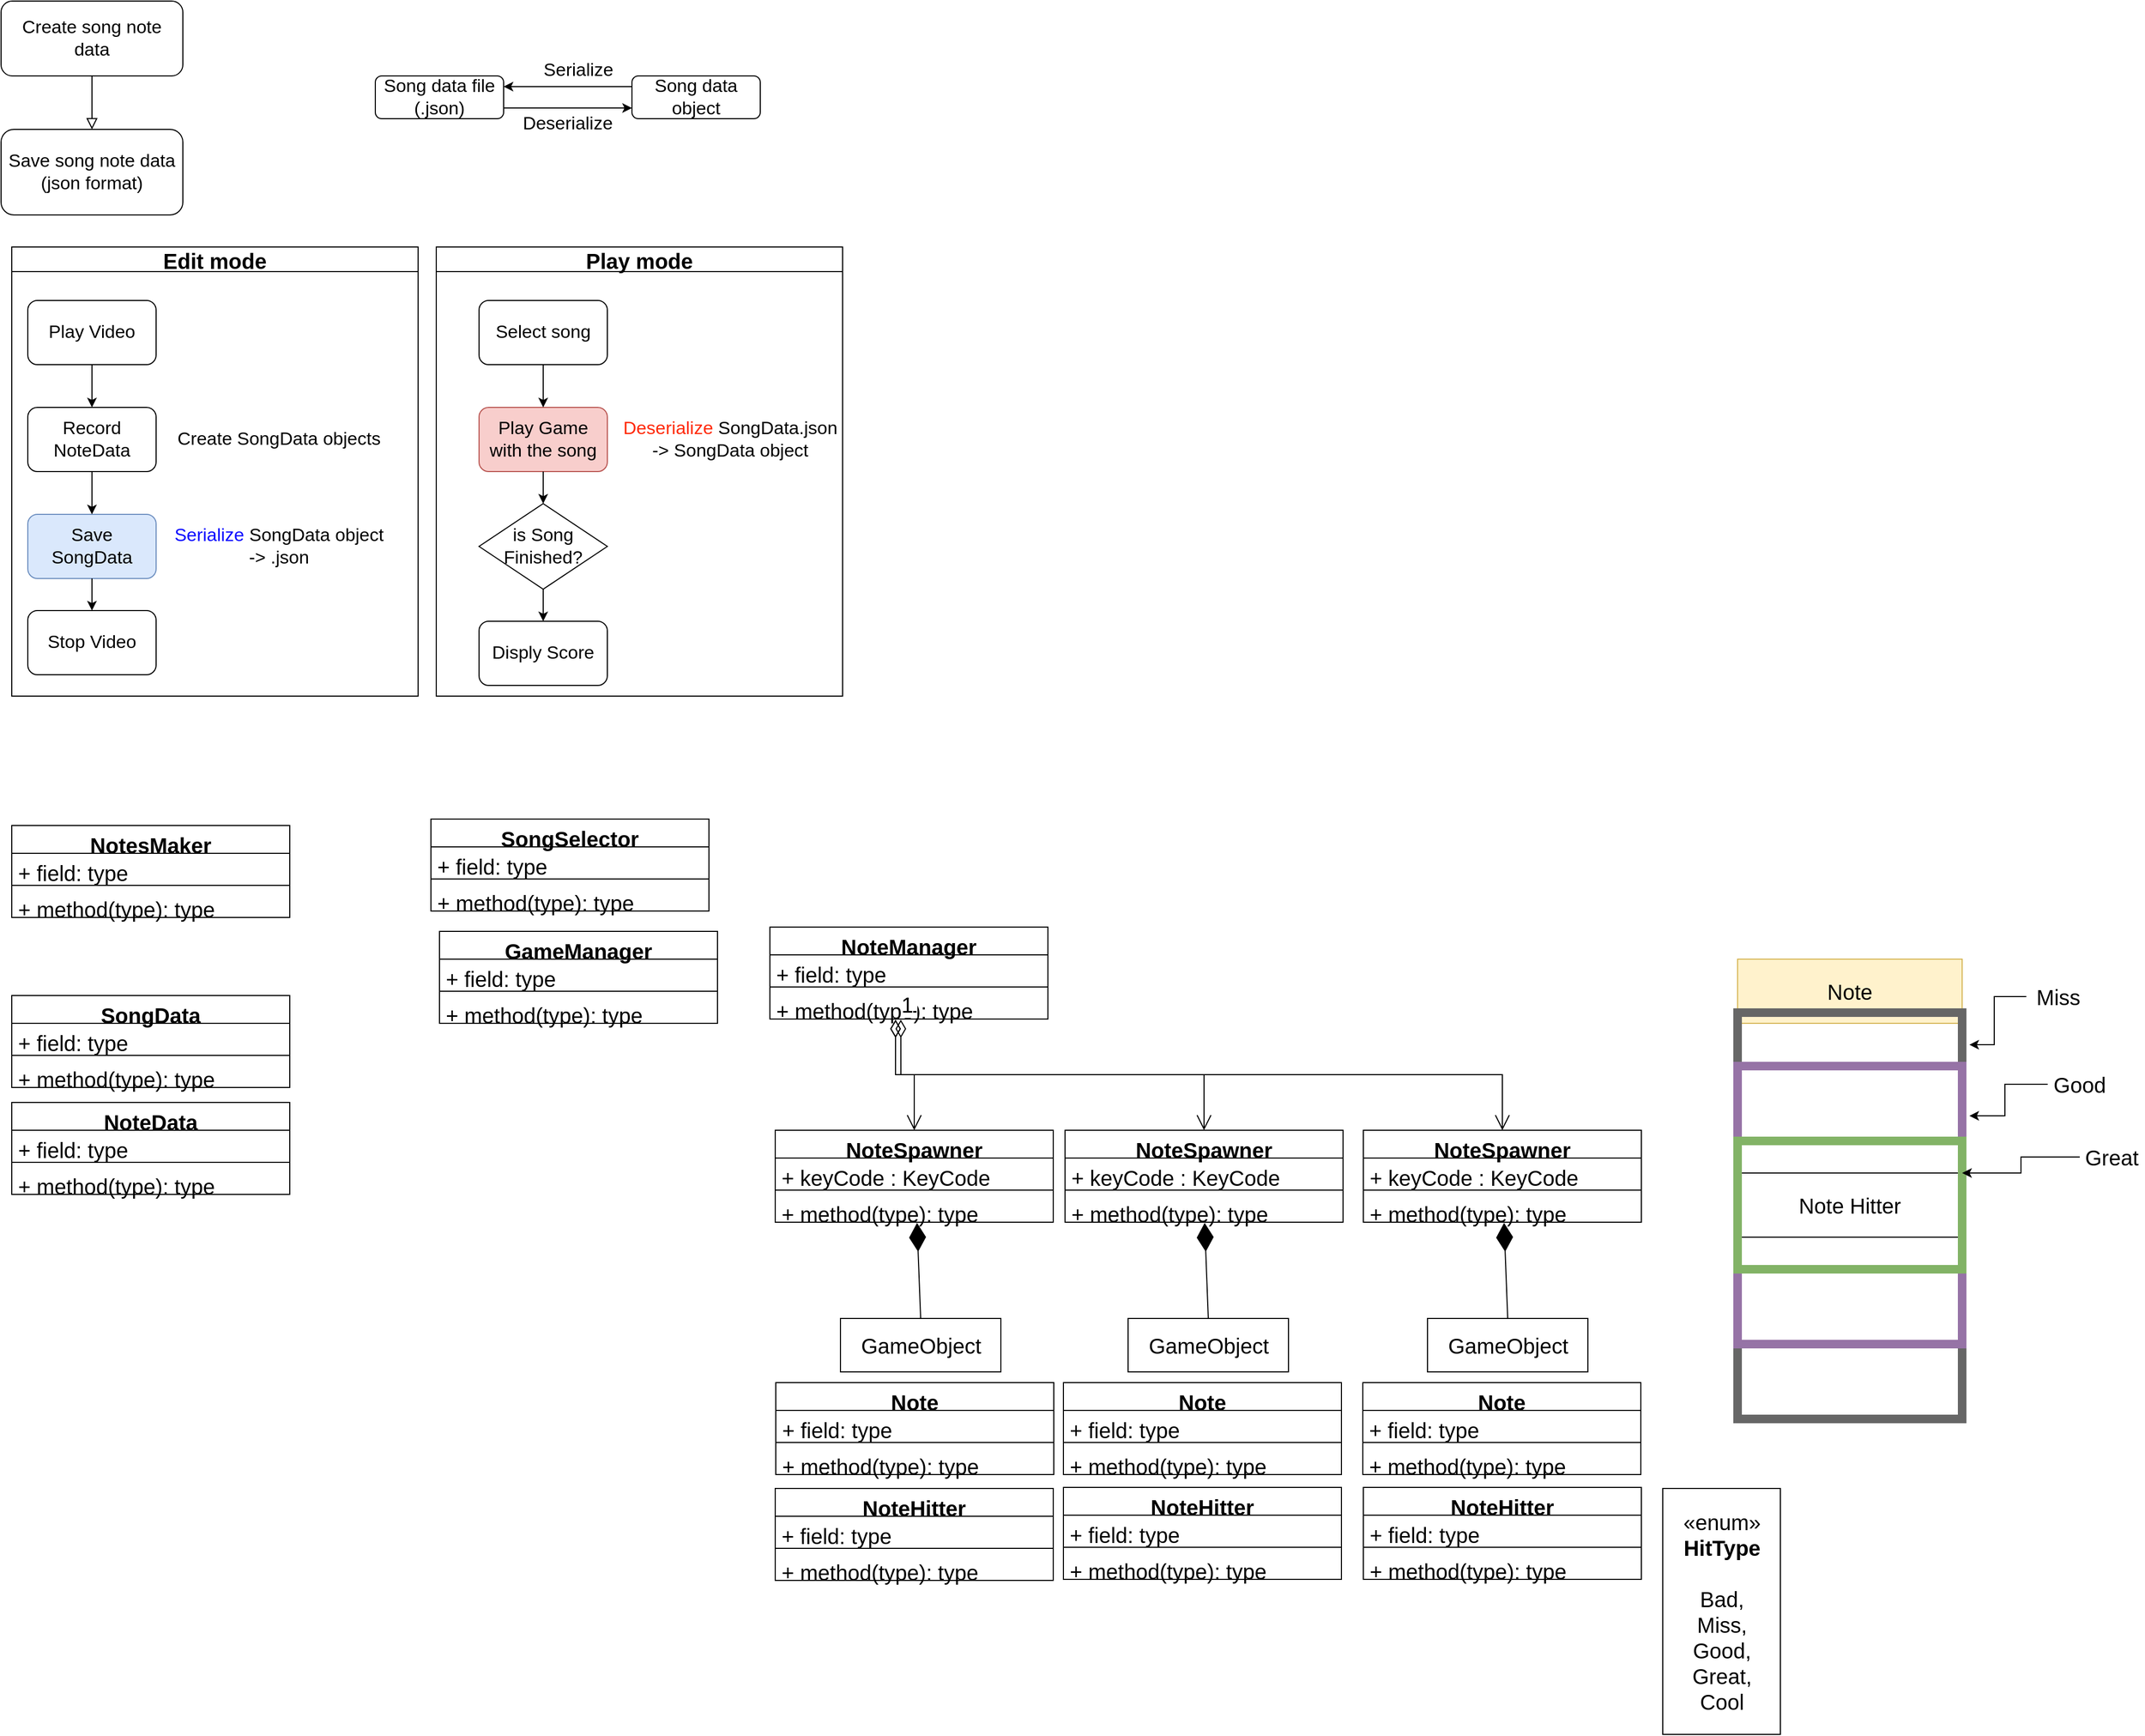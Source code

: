 <mxfile version="16.6.6" type="device"><diagram id="C5RBs43oDa-KdzZeNtuy" name="Page-1"><mxGraphModel dx="2468" dy="936" grid="0" gridSize="10" guides="1" tooltips="1" connect="1" arrows="1" fold="1" page="1" pageScale="1" pageWidth="827" pageHeight="1169" math="0" shadow="0"><root><mxCell id="WIyWlLk6GJQsqaUBKTNV-0"/><mxCell id="WIyWlLk6GJQsqaUBKTNV-1" parent="WIyWlLk6GJQsqaUBKTNV-0"/><mxCell id="WIyWlLk6GJQsqaUBKTNV-2" value="" style="rounded=0;html=1;jettySize=auto;orthogonalLoop=1;fontSize=17;endArrow=block;endFill=0;endSize=8;strokeWidth=1;shadow=0;labelBackgroundColor=none;edgeStyle=orthogonalEdgeStyle;" parent="WIyWlLk6GJQsqaUBKTNV-1" source="WIyWlLk6GJQsqaUBKTNV-3" target="XK4XOwMkCkmsvFbInAtw-0" edge="1"><mxGeometry relative="1" as="geometry"><mxPoint x="220" y="170" as="targetPoint"/></mxGeometry></mxCell><mxCell id="WIyWlLk6GJQsqaUBKTNV-3" value="Create song note data" style="rounded=1;whiteSpace=wrap;html=1;fontSize=17;glass=0;strokeWidth=1;shadow=0;" parent="WIyWlLk6GJQsqaUBKTNV-1" vertex="1"><mxGeometry x="30" y="10" width="170" height="70" as="geometry"/></mxCell><mxCell id="XK4XOwMkCkmsvFbInAtw-0" value="Save song note data&lt;br style=&quot;font-size: 17px;&quot;&gt;(json format)" style="rounded=1;whiteSpace=wrap;html=1;fontSize=17;glass=0;strokeWidth=1;shadow=0;" vertex="1" parent="WIyWlLk6GJQsqaUBKTNV-1"><mxGeometry x="30" y="130" width="170" height="80" as="geometry"/></mxCell><mxCell id="XK4XOwMkCkmsvFbInAtw-3" value="Song data file (.json)" style="rounded=1;whiteSpace=wrap;html=1;fontSize=17;glass=0;strokeWidth=1;shadow=0;" vertex="1" parent="WIyWlLk6GJQsqaUBKTNV-1"><mxGeometry x="380" y="80" width="120" height="40" as="geometry"/></mxCell><mxCell id="XK4XOwMkCkmsvFbInAtw-4" value="Song data object" style="rounded=1;whiteSpace=wrap;html=1;fontSize=17;glass=0;strokeWidth=1;shadow=0;" vertex="1" parent="WIyWlLk6GJQsqaUBKTNV-1"><mxGeometry x="620" y="80" width="120" height="40" as="geometry"/></mxCell><mxCell id="XK4XOwMkCkmsvFbInAtw-6" value="" style="endArrow=classic;html=1;rounded=0;entryX=1;entryY=0.25;entryDx=0;entryDy=0;exitX=0;exitY=0.25;exitDx=0;exitDy=0;fontSize=17;" edge="1" parent="WIyWlLk6GJQsqaUBKTNV-1" source="XK4XOwMkCkmsvFbInAtw-4" target="XK4XOwMkCkmsvFbInAtw-3"><mxGeometry width="50" height="50" relative="1" as="geometry"><mxPoint x="370" y="270" as="sourcePoint"/><mxPoint x="420" y="220" as="targetPoint"/></mxGeometry></mxCell><mxCell id="XK4XOwMkCkmsvFbInAtw-7" value="Serialize" style="text;html=1;strokeColor=none;fillColor=none;align=center;verticalAlign=middle;whiteSpace=wrap;rounded=0;fontSize=17;" vertex="1" parent="WIyWlLk6GJQsqaUBKTNV-1"><mxGeometry x="540" y="60" width="60" height="30" as="geometry"/></mxCell><mxCell id="XK4XOwMkCkmsvFbInAtw-8" value="" style="endArrow=classic;html=1;rounded=0;entryX=0;entryY=0.75;entryDx=0;entryDy=0;exitX=1;exitY=0.75;exitDx=0;exitDy=0;fontSize=17;" edge="1" parent="WIyWlLk6GJQsqaUBKTNV-1" source="XK4XOwMkCkmsvFbInAtw-3" target="XK4XOwMkCkmsvFbInAtw-4"><mxGeometry width="50" height="50" relative="1" as="geometry"><mxPoint x="630" y="100" as="sourcePoint"/><mxPoint x="510" y="100" as="targetPoint"/></mxGeometry></mxCell><mxCell id="XK4XOwMkCkmsvFbInAtw-9" value="Deserialize" style="text;html=1;strokeColor=none;fillColor=none;align=center;verticalAlign=middle;whiteSpace=wrap;rounded=0;fontSize=17;" vertex="1" parent="WIyWlLk6GJQsqaUBKTNV-1"><mxGeometry x="530" y="110" width="60" height="30" as="geometry"/></mxCell><mxCell id="XK4XOwMkCkmsvFbInAtw-10" value="Select song" style="rounded=1;whiteSpace=wrap;html=1;fontSize=17;" vertex="1" parent="WIyWlLk6GJQsqaUBKTNV-1"><mxGeometry x="477" y="290" width="120" height="60" as="geometry"/></mxCell><mxCell id="XK4XOwMkCkmsvFbInAtw-11" value="Play Game with the song" style="rounded=1;whiteSpace=wrap;html=1;fontSize=17;fillColor=#f8cecc;strokeColor=#b85450;" vertex="1" parent="WIyWlLk6GJQsqaUBKTNV-1"><mxGeometry x="477" y="390" width="120" height="60" as="geometry"/></mxCell><mxCell id="XK4XOwMkCkmsvFbInAtw-12" value="Disply Score" style="rounded=1;whiteSpace=wrap;html=1;fontSize=17;" vertex="1" parent="WIyWlLk6GJQsqaUBKTNV-1"><mxGeometry x="477" y="590" width="120" height="60" as="geometry"/></mxCell><mxCell id="XK4XOwMkCkmsvFbInAtw-13" value="is Song Finished?" style="rhombus;whiteSpace=wrap;html=1;fontSize=17;" vertex="1" parent="WIyWlLk6GJQsqaUBKTNV-1"><mxGeometry x="477" y="480" width="120" height="80" as="geometry"/></mxCell><mxCell id="XK4XOwMkCkmsvFbInAtw-14" value="" style="endArrow=classic;html=1;rounded=0;fontSize=17;exitX=0.5;exitY=1;exitDx=0;exitDy=0;" edge="1" parent="WIyWlLk6GJQsqaUBKTNV-1" source="XK4XOwMkCkmsvFbInAtw-10" target="XK4XOwMkCkmsvFbInAtw-11"><mxGeometry width="50" height="50" relative="1" as="geometry"><mxPoint x="797" y="450" as="sourcePoint"/><mxPoint x="847" y="400" as="targetPoint"/></mxGeometry></mxCell><mxCell id="XK4XOwMkCkmsvFbInAtw-15" value="" style="endArrow=classic;html=1;rounded=0;fontSize=17;exitX=0.5;exitY=1;exitDx=0;exitDy=0;entryX=0.5;entryY=0;entryDx=0;entryDy=0;" edge="1" parent="WIyWlLk6GJQsqaUBKTNV-1" source="XK4XOwMkCkmsvFbInAtw-11" target="XK4XOwMkCkmsvFbInAtw-13"><mxGeometry width="50" height="50" relative="1" as="geometry"><mxPoint x="647" y="400" as="sourcePoint"/><mxPoint x="647" y="440" as="targetPoint"/></mxGeometry></mxCell><mxCell id="XK4XOwMkCkmsvFbInAtw-18" value="" style="endArrow=classic;html=1;rounded=0;fontSize=17;exitX=0.5;exitY=1;exitDx=0;exitDy=0;entryX=0.5;entryY=0;entryDx=0;entryDy=0;" edge="1" parent="WIyWlLk6GJQsqaUBKTNV-1" source="XK4XOwMkCkmsvFbInAtw-13" target="XK4XOwMkCkmsvFbInAtw-12"><mxGeometry width="50" height="50" relative="1" as="geometry"><mxPoint x="547" y="460" as="sourcePoint"/><mxPoint x="547" y="490" as="targetPoint"/><Array as="points"/></mxGeometry></mxCell><mxCell id="XK4XOwMkCkmsvFbInAtw-28" value="&lt;font color=&quot;#ff2908&quot;&gt;Deserialize&lt;/font&gt; SongData.json&lt;br&gt;-&amp;gt; SongData object" style="text;html=1;strokeColor=none;fillColor=none;align=center;verticalAlign=middle;whiteSpace=wrap;rounded=0;fontSize=17;" vertex="1" parent="WIyWlLk6GJQsqaUBKTNV-1"><mxGeometry x="597" y="390" width="230" height="60" as="geometry"/></mxCell><mxCell id="XK4XOwMkCkmsvFbInAtw-31" value="Play mode" style="swimlane;fontSize=20;fontColor=#000000;" vertex="1" parent="WIyWlLk6GJQsqaUBKTNV-1"><mxGeometry x="437" y="240" width="380" height="420" as="geometry"/></mxCell><mxCell id="XK4XOwMkCkmsvFbInAtw-32" value="Edit mode" style="swimlane;fontSize=20;fontColor=#000000;" vertex="1" parent="WIyWlLk6GJQsqaUBKTNV-1"><mxGeometry x="40" y="240" width="380" height="420" as="geometry"/></mxCell><mxCell id="XK4XOwMkCkmsvFbInAtw-19" value="Play Video" style="rounded=1;whiteSpace=wrap;html=1;fontSize=17;" vertex="1" parent="XK4XOwMkCkmsvFbInAtw-32"><mxGeometry x="15" y="50" width="120" height="60" as="geometry"/></mxCell><mxCell id="XK4XOwMkCkmsvFbInAtw-20" value="Record&lt;br&gt;NoteData" style="rounded=1;whiteSpace=wrap;html=1;fontSize=17;" vertex="1" parent="XK4XOwMkCkmsvFbInAtw-32"><mxGeometry x="15" y="150" width="120" height="60" as="geometry"/></mxCell><mxCell id="XK4XOwMkCkmsvFbInAtw-21" value="Save&lt;br&gt;SongData" style="rounded=1;whiteSpace=wrap;html=1;fontSize=17;fillColor=#dae8fc;strokeColor=#6c8ebf;" vertex="1" parent="XK4XOwMkCkmsvFbInAtw-32"><mxGeometry x="15" y="250" width="120" height="60" as="geometry"/></mxCell><mxCell id="XK4XOwMkCkmsvFbInAtw-22" value="" style="endArrow=classic;html=1;rounded=0;fontSize=17;exitX=0.5;exitY=1;exitDx=0;exitDy=0;" edge="1" parent="XK4XOwMkCkmsvFbInAtw-32" source="XK4XOwMkCkmsvFbInAtw-19" target="XK4XOwMkCkmsvFbInAtw-20"><mxGeometry width="50" height="50" relative="1" as="geometry"><mxPoint x="-195" y="120" as="sourcePoint"/><mxPoint x="-195" y="160" as="targetPoint"/></mxGeometry></mxCell><mxCell id="XK4XOwMkCkmsvFbInAtw-23" value="" style="endArrow=classic;html=1;rounded=0;fontSize=17;exitX=0.5;exitY=1;exitDx=0;exitDy=0;" edge="1" parent="XK4XOwMkCkmsvFbInAtw-32" source="XK4XOwMkCkmsvFbInAtw-20" target="XK4XOwMkCkmsvFbInAtw-21"><mxGeometry width="50" height="50" relative="1" as="geometry"><mxPoint x="85" y="120" as="sourcePoint"/><mxPoint x="85" y="160" as="targetPoint"/></mxGeometry></mxCell><mxCell id="XK4XOwMkCkmsvFbInAtw-24" value="Create SongData objects" style="text;html=1;strokeColor=none;fillColor=none;align=center;verticalAlign=middle;whiteSpace=wrap;rounded=0;fontSize=17;" vertex="1" parent="XK4XOwMkCkmsvFbInAtw-32"><mxGeometry x="135" y="150" width="230" height="60" as="geometry"/></mxCell><mxCell id="XK4XOwMkCkmsvFbInAtw-25" value="&lt;font color=&quot;#0a0aff&quot;&gt;Serialize&lt;/font&gt; SongData object&lt;br&gt;-&amp;gt; .json" style="text;html=1;strokeColor=none;fillColor=none;align=center;verticalAlign=middle;whiteSpace=wrap;rounded=0;fontSize=17;" vertex="1" parent="XK4XOwMkCkmsvFbInAtw-32"><mxGeometry x="135" y="250" width="230" height="60" as="geometry"/></mxCell><mxCell id="XK4XOwMkCkmsvFbInAtw-26" value="Stop Video" style="rounded=1;whiteSpace=wrap;html=1;fontSize=17;" vertex="1" parent="XK4XOwMkCkmsvFbInAtw-32"><mxGeometry x="15" y="340" width="120" height="60" as="geometry"/></mxCell><mxCell id="XK4XOwMkCkmsvFbInAtw-27" value="" style="endArrow=classic;html=1;rounded=0;fontSize=17;exitX=0.5;exitY=1;exitDx=0;exitDy=0;" edge="1" parent="XK4XOwMkCkmsvFbInAtw-32" source="XK4XOwMkCkmsvFbInAtw-21" target="XK4XOwMkCkmsvFbInAtw-26"><mxGeometry width="50" height="50" relative="1" as="geometry"><mxPoint x="85" y="220" as="sourcePoint"/><mxPoint x="85" y="260" as="targetPoint"/></mxGeometry></mxCell><mxCell id="XK4XOwMkCkmsvFbInAtw-33" value="NotesMaker" style="swimlane;fontStyle=1;align=center;verticalAlign=top;childLayout=stackLayout;horizontal=1;startSize=26;horizontalStack=0;resizeParent=1;resizeParentMax=0;resizeLast=0;collapsible=1;marginBottom=0;fontSize=20;fontColor=#000000;" vertex="1" parent="WIyWlLk6GJQsqaUBKTNV-1"><mxGeometry x="40" y="781" width="260" height="86" as="geometry"/></mxCell><mxCell id="XK4XOwMkCkmsvFbInAtw-34" value="+ field: type" style="text;strokeColor=none;fillColor=none;align=left;verticalAlign=top;spacingLeft=4;spacingRight=4;overflow=hidden;rotatable=0;points=[[0,0.5],[1,0.5]];portConstraint=eastwest;fontSize=20;fontColor=#000000;" vertex="1" parent="XK4XOwMkCkmsvFbInAtw-33"><mxGeometry y="26" width="260" height="26" as="geometry"/></mxCell><mxCell id="XK4XOwMkCkmsvFbInAtw-35" value="" style="line;strokeWidth=1;fillColor=none;align=left;verticalAlign=middle;spacingTop=-1;spacingLeft=3;spacingRight=3;rotatable=0;labelPosition=right;points=[];portConstraint=eastwest;fontSize=20;fontColor=#000000;" vertex="1" parent="XK4XOwMkCkmsvFbInAtw-33"><mxGeometry y="52" width="260" height="8" as="geometry"/></mxCell><mxCell id="XK4XOwMkCkmsvFbInAtw-36" value="+ method(type): type" style="text;strokeColor=none;fillColor=none;align=left;verticalAlign=top;spacingLeft=4;spacingRight=4;overflow=hidden;rotatable=0;points=[[0,0.5],[1,0.5]];portConstraint=eastwest;fontSize=20;fontColor=#000000;" vertex="1" parent="XK4XOwMkCkmsvFbInAtw-33"><mxGeometry y="60" width="260" height="26" as="geometry"/></mxCell><mxCell id="XK4XOwMkCkmsvFbInAtw-37" value="SongData" style="swimlane;fontStyle=1;align=center;verticalAlign=top;childLayout=stackLayout;horizontal=1;startSize=26;horizontalStack=0;resizeParent=1;resizeParentMax=0;resizeLast=0;collapsible=1;marginBottom=0;fontSize=20;fontColor=#000000;" vertex="1" parent="WIyWlLk6GJQsqaUBKTNV-1"><mxGeometry x="40" y="940" width="260" height="86" as="geometry"/></mxCell><mxCell id="XK4XOwMkCkmsvFbInAtw-38" value="+ field: type" style="text;strokeColor=none;fillColor=none;align=left;verticalAlign=top;spacingLeft=4;spacingRight=4;overflow=hidden;rotatable=0;points=[[0,0.5],[1,0.5]];portConstraint=eastwest;fontSize=20;fontColor=#000000;" vertex="1" parent="XK4XOwMkCkmsvFbInAtw-37"><mxGeometry y="26" width="260" height="26" as="geometry"/></mxCell><mxCell id="XK4XOwMkCkmsvFbInAtw-39" value="" style="line;strokeWidth=1;fillColor=none;align=left;verticalAlign=middle;spacingTop=-1;spacingLeft=3;spacingRight=3;rotatable=0;labelPosition=right;points=[];portConstraint=eastwest;fontSize=20;fontColor=#000000;" vertex="1" parent="XK4XOwMkCkmsvFbInAtw-37"><mxGeometry y="52" width="260" height="8" as="geometry"/></mxCell><mxCell id="XK4XOwMkCkmsvFbInAtw-40" value="+ method(type): type" style="text;strokeColor=none;fillColor=none;align=left;verticalAlign=top;spacingLeft=4;spacingRight=4;overflow=hidden;rotatable=0;points=[[0,0.5],[1,0.5]];portConstraint=eastwest;fontSize=20;fontColor=#000000;" vertex="1" parent="XK4XOwMkCkmsvFbInAtw-37"><mxGeometry y="60" width="260" height="26" as="geometry"/></mxCell><mxCell id="XK4XOwMkCkmsvFbInAtw-41" value="NoteData" style="swimlane;fontStyle=1;align=center;verticalAlign=top;childLayout=stackLayout;horizontal=1;startSize=26;horizontalStack=0;resizeParent=1;resizeParentMax=0;resizeLast=0;collapsible=1;marginBottom=0;fontSize=20;fontColor=#000000;" vertex="1" parent="WIyWlLk6GJQsqaUBKTNV-1"><mxGeometry x="40" y="1040" width="260" height="86" as="geometry"/></mxCell><mxCell id="XK4XOwMkCkmsvFbInAtw-42" value="+ field: type" style="text;strokeColor=none;fillColor=none;align=left;verticalAlign=top;spacingLeft=4;spacingRight=4;overflow=hidden;rotatable=0;points=[[0,0.5],[1,0.5]];portConstraint=eastwest;fontSize=20;fontColor=#000000;" vertex="1" parent="XK4XOwMkCkmsvFbInAtw-41"><mxGeometry y="26" width="260" height="26" as="geometry"/></mxCell><mxCell id="XK4XOwMkCkmsvFbInAtw-43" value="" style="line;strokeWidth=1;fillColor=none;align=left;verticalAlign=middle;spacingTop=-1;spacingLeft=3;spacingRight=3;rotatable=0;labelPosition=right;points=[];portConstraint=eastwest;fontSize=20;fontColor=#000000;" vertex="1" parent="XK4XOwMkCkmsvFbInAtw-41"><mxGeometry y="52" width="260" height="8" as="geometry"/></mxCell><mxCell id="XK4XOwMkCkmsvFbInAtw-44" value="+ method(type): type" style="text;strokeColor=none;fillColor=none;align=left;verticalAlign=top;spacingLeft=4;spacingRight=4;overflow=hidden;rotatable=0;points=[[0,0.5],[1,0.5]];portConstraint=eastwest;fontSize=20;fontColor=#000000;" vertex="1" parent="XK4XOwMkCkmsvFbInAtw-41"><mxGeometry y="60" width="260" height="26" as="geometry"/></mxCell><mxCell id="XK4XOwMkCkmsvFbInAtw-45" value="SongSelector" style="swimlane;fontStyle=1;align=center;verticalAlign=top;childLayout=stackLayout;horizontal=1;startSize=26;horizontalStack=0;resizeParent=1;resizeParentMax=0;resizeLast=0;collapsible=1;marginBottom=0;fontSize=20;fontColor=#000000;" vertex="1" parent="WIyWlLk6GJQsqaUBKTNV-1"><mxGeometry x="432" y="775" width="260" height="86" as="geometry"/></mxCell><mxCell id="XK4XOwMkCkmsvFbInAtw-46" value="+ field: type" style="text;strokeColor=none;fillColor=none;align=left;verticalAlign=top;spacingLeft=4;spacingRight=4;overflow=hidden;rotatable=0;points=[[0,0.5],[1,0.5]];portConstraint=eastwest;fontSize=20;fontColor=#000000;" vertex="1" parent="XK4XOwMkCkmsvFbInAtw-45"><mxGeometry y="26" width="260" height="26" as="geometry"/></mxCell><mxCell id="XK4XOwMkCkmsvFbInAtw-47" value="" style="line;strokeWidth=1;fillColor=none;align=left;verticalAlign=middle;spacingTop=-1;spacingLeft=3;spacingRight=3;rotatable=0;labelPosition=right;points=[];portConstraint=eastwest;fontSize=20;fontColor=#000000;" vertex="1" parent="XK4XOwMkCkmsvFbInAtw-45"><mxGeometry y="52" width="260" height="8" as="geometry"/></mxCell><mxCell id="XK4XOwMkCkmsvFbInAtw-48" value="+ method(type): type" style="text;strokeColor=none;fillColor=none;align=left;verticalAlign=top;spacingLeft=4;spacingRight=4;overflow=hidden;rotatable=0;points=[[0,0.5],[1,0.5]];portConstraint=eastwest;fontSize=20;fontColor=#000000;" vertex="1" parent="XK4XOwMkCkmsvFbInAtw-45"><mxGeometry y="60" width="260" height="26" as="geometry"/></mxCell><mxCell id="XK4XOwMkCkmsvFbInAtw-49" value="GameManager" style="swimlane;fontStyle=1;align=center;verticalAlign=top;childLayout=stackLayout;horizontal=1;startSize=26;horizontalStack=0;resizeParent=1;resizeParentMax=0;resizeLast=0;collapsible=1;marginBottom=0;fontSize=20;fontColor=#000000;" vertex="1" parent="WIyWlLk6GJQsqaUBKTNV-1"><mxGeometry x="440" y="880" width="260" height="86" as="geometry"/></mxCell><mxCell id="XK4XOwMkCkmsvFbInAtw-50" value="+ field: type" style="text;strokeColor=none;fillColor=none;align=left;verticalAlign=top;spacingLeft=4;spacingRight=4;overflow=hidden;rotatable=0;points=[[0,0.5],[1,0.5]];portConstraint=eastwest;fontSize=20;fontColor=#000000;" vertex="1" parent="XK4XOwMkCkmsvFbInAtw-49"><mxGeometry y="26" width="260" height="26" as="geometry"/></mxCell><mxCell id="XK4XOwMkCkmsvFbInAtw-51" value="" style="line;strokeWidth=1;fillColor=none;align=left;verticalAlign=middle;spacingTop=-1;spacingLeft=3;spacingRight=3;rotatable=0;labelPosition=right;points=[];portConstraint=eastwest;fontSize=20;fontColor=#000000;" vertex="1" parent="XK4XOwMkCkmsvFbInAtw-49"><mxGeometry y="52" width="260" height="8" as="geometry"/></mxCell><mxCell id="XK4XOwMkCkmsvFbInAtw-52" value="+ method(type): type" style="text;strokeColor=none;fillColor=none;align=left;verticalAlign=top;spacingLeft=4;spacingRight=4;overflow=hidden;rotatable=0;points=[[0,0.5],[1,0.5]];portConstraint=eastwest;fontSize=20;fontColor=#000000;" vertex="1" parent="XK4XOwMkCkmsvFbInAtw-49"><mxGeometry y="60" width="260" height="26" as="geometry"/></mxCell><mxCell id="XK4XOwMkCkmsvFbInAtw-53" value="Note" style="swimlane;fontStyle=1;align=center;verticalAlign=top;childLayout=stackLayout;horizontal=1;startSize=26;horizontalStack=0;resizeParent=1;resizeParentMax=0;resizeLast=0;collapsible=1;marginBottom=0;fontSize=20;fontColor=#000000;" vertex="1" parent="WIyWlLk6GJQsqaUBKTNV-1"><mxGeometry x="754.5" y="1302" width="260" height="86" as="geometry"/></mxCell><mxCell id="XK4XOwMkCkmsvFbInAtw-54" value="+ field: type" style="text;strokeColor=none;fillColor=none;align=left;verticalAlign=top;spacingLeft=4;spacingRight=4;overflow=hidden;rotatable=0;points=[[0,0.5],[1,0.5]];portConstraint=eastwest;fontSize=20;fontColor=#000000;" vertex="1" parent="XK4XOwMkCkmsvFbInAtw-53"><mxGeometry y="26" width="260" height="26" as="geometry"/></mxCell><mxCell id="XK4XOwMkCkmsvFbInAtw-55" value="" style="line;strokeWidth=1;fillColor=none;align=left;verticalAlign=middle;spacingTop=-1;spacingLeft=3;spacingRight=3;rotatable=0;labelPosition=right;points=[];portConstraint=eastwest;fontSize=20;fontColor=#000000;" vertex="1" parent="XK4XOwMkCkmsvFbInAtw-53"><mxGeometry y="52" width="260" height="8" as="geometry"/></mxCell><mxCell id="XK4XOwMkCkmsvFbInAtw-56" value="+ method(type): type" style="text;strokeColor=none;fillColor=none;align=left;verticalAlign=top;spacingLeft=4;spacingRight=4;overflow=hidden;rotatable=0;points=[[0,0.5],[1,0.5]];portConstraint=eastwest;fontSize=20;fontColor=#000000;" vertex="1" parent="XK4XOwMkCkmsvFbInAtw-53"><mxGeometry y="60" width="260" height="26" as="geometry"/></mxCell><mxCell id="XK4XOwMkCkmsvFbInAtw-57" value="NoteSpawner" style="swimlane;fontStyle=1;align=center;verticalAlign=top;childLayout=stackLayout;horizontal=1;startSize=26;horizontalStack=0;resizeParent=1;resizeParentMax=0;resizeLast=0;collapsible=1;marginBottom=0;fontSize=20;fontColor=#000000;" vertex="1" parent="WIyWlLk6GJQsqaUBKTNV-1"><mxGeometry x="754" y="1066" width="260" height="86" as="geometry"/></mxCell><mxCell id="XK4XOwMkCkmsvFbInAtw-58" value="+ keyCode : KeyCode" style="text;strokeColor=none;fillColor=none;align=left;verticalAlign=top;spacingLeft=4;spacingRight=4;overflow=hidden;rotatable=0;points=[[0,0.5],[1,0.5]];portConstraint=eastwest;fontSize=20;fontColor=#000000;" vertex="1" parent="XK4XOwMkCkmsvFbInAtw-57"><mxGeometry y="26" width="260" height="26" as="geometry"/></mxCell><mxCell id="XK4XOwMkCkmsvFbInAtw-59" value="" style="line;strokeWidth=1;fillColor=none;align=left;verticalAlign=middle;spacingTop=-1;spacingLeft=3;spacingRight=3;rotatable=0;labelPosition=right;points=[];portConstraint=eastwest;fontSize=20;fontColor=#000000;" vertex="1" parent="XK4XOwMkCkmsvFbInAtw-57"><mxGeometry y="52" width="260" height="8" as="geometry"/></mxCell><mxCell id="XK4XOwMkCkmsvFbInAtw-60" value="+ method(type): type" style="text;strokeColor=none;fillColor=none;align=left;verticalAlign=top;spacingLeft=4;spacingRight=4;overflow=hidden;rotatable=0;points=[[0,0.5],[1,0.5]];portConstraint=eastwest;fontSize=20;fontColor=#000000;" vertex="1" parent="XK4XOwMkCkmsvFbInAtw-57"><mxGeometry y="60" width="260" height="26" as="geometry"/></mxCell><mxCell id="XK4XOwMkCkmsvFbInAtw-61" value="NoteManager" style="swimlane;fontStyle=1;align=center;verticalAlign=top;childLayout=stackLayout;horizontal=1;startSize=26;horizontalStack=0;resizeParent=1;resizeParentMax=0;resizeLast=0;collapsible=1;marginBottom=0;fontSize=20;fontColor=#000000;" vertex="1" parent="WIyWlLk6GJQsqaUBKTNV-1"><mxGeometry x="749" y="876" width="260" height="86" as="geometry"/></mxCell><mxCell id="XK4XOwMkCkmsvFbInAtw-62" value="+ field: type" style="text;strokeColor=none;fillColor=none;align=left;verticalAlign=top;spacingLeft=4;spacingRight=4;overflow=hidden;rotatable=0;points=[[0,0.5],[1,0.5]];portConstraint=eastwest;fontSize=20;fontColor=#000000;" vertex="1" parent="XK4XOwMkCkmsvFbInAtw-61"><mxGeometry y="26" width="260" height="26" as="geometry"/></mxCell><mxCell id="XK4XOwMkCkmsvFbInAtw-63" value="" style="line;strokeWidth=1;fillColor=none;align=left;verticalAlign=middle;spacingTop=-1;spacingLeft=3;spacingRight=3;rotatable=0;labelPosition=right;points=[];portConstraint=eastwest;fontSize=20;fontColor=#000000;" vertex="1" parent="XK4XOwMkCkmsvFbInAtw-61"><mxGeometry y="52" width="260" height="8" as="geometry"/></mxCell><mxCell id="XK4XOwMkCkmsvFbInAtw-64" value="+ method(type): type" style="text;strokeColor=none;fillColor=none;align=left;verticalAlign=top;spacingLeft=4;spacingRight=4;overflow=hidden;rotatable=0;points=[[0,0.5],[1,0.5]];portConstraint=eastwest;fontSize=20;fontColor=#000000;" vertex="1" parent="XK4XOwMkCkmsvFbInAtw-61"><mxGeometry y="60" width="260" height="26" as="geometry"/></mxCell><mxCell id="XK4XOwMkCkmsvFbInAtw-65" value="GameObject" style="html=1;fontSize=20;fontColor=#000000;" vertex="1" parent="WIyWlLk6GJQsqaUBKTNV-1"><mxGeometry x="815" y="1242" width="150" height="50" as="geometry"/></mxCell><mxCell id="XK4XOwMkCkmsvFbInAtw-74" value="NoteSpawner" style="swimlane;fontStyle=1;align=center;verticalAlign=top;childLayout=stackLayout;horizontal=1;startSize=26;horizontalStack=0;resizeParent=1;resizeParentMax=0;resizeLast=0;collapsible=1;marginBottom=0;fontSize=20;fontColor=#000000;" vertex="1" parent="WIyWlLk6GJQsqaUBKTNV-1"><mxGeometry x="1025" y="1066" width="260" height="86" as="geometry"/></mxCell><mxCell id="XK4XOwMkCkmsvFbInAtw-75" value="+ keyCode : KeyCode" style="text;strokeColor=none;fillColor=none;align=left;verticalAlign=top;spacingLeft=4;spacingRight=4;overflow=hidden;rotatable=0;points=[[0,0.5],[1,0.5]];portConstraint=eastwest;fontSize=20;fontColor=#000000;" vertex="1" parent="XK4XOwMkCkmsvFbInAtw-74"><mxGeometry y="26" width="260" height="26" as="geometry"/></mxCell><mxCell id="XK4XOwMkCkmsvFbInAtw-76" value="" style="line;strokeWidth=1;fillColor=none;align=left;verticalAlign=middle;spacingTop=-1;spacingLeft=3;spacingRight=3;rotatable=0;labelPosition=right;points=[];portConstraint=eastwest;fontSize=20;fontColor=#000000;" vertex="1" parent="XK4XOwMkCkmsvFbInAtw-74"><mxGeometry y="52" width="260" height="8" as="geometry"/></mxCell><mxCell id="XK4XOwMkCkmsvFbInAtw-77" value="+ method(type): type" style="text;strokeColor=none;fillColor=none;align=left;verticalAlign=top;spacingLeft=4;spacingRight=4;overflow=hidden;rotatable=0;points=[[0,0.5],[1,0.5]];portConstraint=eastwest;fontSize=20;fontColor=#000000;" vertex="1" parent="XK4XOwMkCkmsvFbInAtw-74"><mxGeometry y="60" width="260" height="26" as="geometry"/></mxCell><mxCell id="XK4XOwMkCkmsvFbInAtw-78" value="NoteSpawner" style="swimlane;fontStyle=1;align=center;verticalAlign=top;childLayout=stackLayout;horizontal=1;startSize=26;horizontalStack=0;resizeParent=1;resizeParentMax=0;resizeLast=0;collapsible=1;marginBottom=0;fontSize=20;fontColor=#000000;" vertex="1" parent="WIyWlLk6GJQsqaUBKTNV-1"><mxGeometry x="1304" y="1066" width="260" height="86" as="geometry"/></mxCell><mxCell id="XK4XOwMkCkmsvFbInAtw-79" value="+ keyCode : KeyCode" style="text;strokeColor=none;fillColor=none;align=left;verticalAlign=top;spacingLeft=4;spacingRight=4;overflow=hidden;rotatable=0;points=[[0,0.5],[1,0.5]];portConstraint=eastwest;fontSize=20;fontColor=#000000;" vertex="1" parent="XK4XOwMkCkmsvFbInAtw-78"><mxGeometry y="26" width="260" height="26" as="geometry"/></mxCell><mxCell id="XK4XOwMkCkmsvFbInAtw-80" value="" style="line;strokeWidth=1;fillColor=none;align=left;verticalAlign=middle;spacingTop=-1;spacingLeft=3;spacingRight=3;rotatable=0;labelPosition=right;points=[];portConstraint=eastwest;fontSize=20;fontColor=#000000;" vertex="1" parent="XK4XOwMkCkmsvFbInAtw-78"><mxGeometry y="52" width="260" height="8" as="geometry"/></mxCell><mxCell id="XK4XOwMkCkmsvFbInAtw-81" value="+ method(type): type" style="text;strokeColor=none;fillColor=none;align=left;verticalAlign=top;spacingLeft=4;spacingRight=4;overflow=hidden;rotatable=0;points=[[0,0.5],[1,0.5]];portConstraint=eastwest;fontSize=20;fontColor=#000000;" vertex="1" parent="XK4XOwMkCkmsvFbInAtw-78"><mxGeometry y="60" width="260" height="26" as="geometry"/></mxCell><mxCell id="XK4XOwMkCkmsvFbInAtw-82" value="1" style="endArrow=open;html=1;endSize=12;startArrow=diamondThin;startSize=14;startFill=0;edgeStyle=orthogonalEdgeStyle;align=left;verticalAlign=bottom;rounded=0;fontSize=20;fontColor=#000000;exitX=0.471;exitY=1.026;exitDx=0;exitDy=0;exitPerimeter=0;entryX=0.5;entryY=0;entryDx=0;entryDy=0;" edge="1" parent="WIyWlLk6GJQsqaUBKTNV-1" source="XK4XOwMkCkmsvFbInAtw-64" target="XK4XOwMkCkmsvFbInAtw-57"><mxGeometry x="-1" y="3" relative="1" as="geometry"><mxPoint x="994" y="1186" as="sourcePoint"/><mxPoint x="1154" y="1186" as="targetPoint"/></mxGeometry></mxCell><mxCell id="XK4XOwMkCkmsvFbInAtw-83" value="1" style="endArrow=open;html=1;endSize=12;startArrow=diamondThin;startSize=14;startFill=0;edgeStyle=orthogonalEdgeStyle;align=left;verticalAlign=bottom;rounded=0;fontSize=20;fontColor=#000000;exitX=0.452;exitY=1.026;exitDx=0;exitDy=0;exitPerimeter=0;entryX=0.5;entryY=0;entryDx=0;entryDy=0;" edge="1" parent="WIyWlLk6GJQsqaUBKTNV-1" source="XK4XOwMkCkmsvFbInAtw-64" target="XK4XOwMkCkmsvFbInAtw-74"><mxGeometry x="-1" y="3" relative="1" as="geometry"><mxPoint x="881.46" y="972.676" as="sourcePoint"/><mxPoint x="894" y="1076" as="targetPoint"/></mxGeometry></mxCell><mxCell id="XK4XOwMkCkmsvFbInAtw-84" value="1" style="endArrow=open;html=1;endSize=12;startArrow=diamondThin;startSize=14;startFill=0;edgeStyle=orthogonalEdgeStyle;align=left;verticalAlign=bottom;rounded=0;fontSize=20;fontColor=#000000;exitX=0.452;exitY=1.026;exitDx=0;exitDy=0;exitPerimeter=0;entryX=0.5;entryY=0;entryDx=0;entryDy=0;" edge="1" parent="WIyWlLk6GJQsqaUBKTNV-1" source="XK4XOwMkCkmsvFbInAtw-64" target="XK4XOwMkCkmsvFbInAtw-78"><mxGeometry x="-1" y="3" relative="1" as="geometry"><mxPoint x="876.52" y="972.676" as="sourcePoint"/><mxPoint x="1165" y="1076" as="targetPoint"/></mxGeometry></mxCell><mxCell id="XK4XOwMkCkmsvFbInAtw-85" value="" style="endArrow=diamondThin;endFill=1;endSize=24;html=1;rounded=0;fontSize=20;fontColor=#000000;exitX=0.5;exitY=0;exitDx=0;exitDy=0;entryX=0.51;entryY=1.026;entryDx=0;entryDy=0;entryPerimeter=0;" edge="1" parent="WIyWlLk6GJQsqaUBKTNV-1" source="XK4XOwMkCkmsvFbInAtw-65" target="XK4XOwMkCkmsvFbInAtw-60"><mxGeometry width="160" relative="1" as="geometry"><mxPoint x="954" y="1166" as="sourcePoint"/><mxPoint x="1114" y="1166" as="targetPoint"/></mxGeometry></mxCell><mxCell id="XK4XOwMkCkmsvFbInAtw-86" value="NoteHitter" style="swimlane;fontStyle=1;align=center;verticalAlign=top;childLayout=stackLayout;horizontal=1;startSize=26;horizontalStack=0;resizeParent=1;resizeParentMax=0;resizeLast=0;collapsible=1;marginBottom=0;fontSize=20;fontColor=#000000;" vertex="1" parent="WIyWlLk6GJQsqaUBKTNV-1"><mxGeometry x="754" y="1401" width="260" height="86" as="geometry"/></mxCell><mxCell id="XK4XOwMkCkmsvFbInAtw-87" value="+ field: type" style="text;strokeColor=none;fillColor=none;align=left;verticalAlign=top;spacingLeft=4;spacingRight=4;overflow=hidden;rotatable=0;points=[[0,0.5],[1,0.5]];portConstraint=eastwest;fontSize=20;fontColor=#000000;" vertex="1" parent="XK4XOwMkCkmsvFbInAtw-86"><mxGeometry y="26" width="260" height="26" as="geometry"/></mxCell><mxCell id="XK4XOwMkCkmsvFbInAtw-88" value="" style="line;strokeWidth=1;fillColor=none;align=left;verticalAlign=middle;spacingTop=-1;spacingLeft=3;spacingRight=3;rotatable=0;labelPosition=right;points=[];portConstraint=eastwest;fontSize=20;fontColor=#000000;" vertex="1" parent="XK4XOwMkCkmsvFbInAtw-86"><mxGeometry y="52" width="260" height="8" as="geometry"/></mxCell><mxCell id="XK4XOwMkCkmsvFbInAtw-89" value="+ method(type): type" style="text;strokeColor=none;fillColor=none;align=left;verticalAlign=top;spacingLeft=4;spacingRight=4;overflow=hidden;rotatable=0;points=[[0,0.5],[1,0.5]];portConstraint=eastwest;fontSize=20;fontColor=#000000;" vertex="1" parent="XK4XOwMkCkmsvFbInAtw-86"><mxGeometry y="60" width="260" height="26" as="geometry"/></mxCell><mxCell id="XK4XOwMkCkmsvFbInAtw-94" value="" style="endArrow=diamondThin;endFill=1;endSize=24;html=1;rounded=0;fontSize=20;fontColor=#000000;exitX=0.5;exitY=0;exitDx=0;exitDy=0;entryX=0.51;entryY=1.026;entryDx=0;entryDy=0;entryPerimeter=0;" edge="1" source="XK4XOwMkCkmsvFbInAtw-95" parent="WIyWlLk6GJQsqaUBKTNV-1"><mxGeometry width="160" relative="1" as="geometry"><mxPoint x="1223" y="1166" as="sourcePoint"/><mxPoint x="1155.6" y="1152.676" as="targetPoint"/></mxGeometry></mxCell><mxCell id="XK4XOwMkCkmsvFbInAtw-95" value="GameObject" style="html=1;fontSize=20;fontColor=#000000;" vertex="1" parent="WIyWlLk6GJQsqaUBKTNV-1"><mxGeometry x="1084" y="1242" width="150" height="50" as="geometry"/></mxCell><mxCell id="XK4XOwMkCkmsvFbInAtw-96" value="Note" style="swimlane;fontStyle=1;align=center;verticalAlign=top;childLayout=stackLayout;horizontal=1;startSize=26;horizontalStack=0;resizeParent=1;resizeParentMax=0;resizeLast=0;collapsible=1;marginBottom=0;fontSize=20;fontColor=#000000;" vertex="1" parent="WIyWlLk6GJQsqaUBKTNV-1"><mxGeometry x="1023.5" y="1302" width="260" height="86" as="geometry"/></mxCell><mxCell id="XK4XOwMkCkmsvFbInAtw-97" value="+ field: type" style="text;strokeColor=none;fillColor=none;align=left;verticalAlign=top;spacingLeft=4;spacingRight=4;overflow=hidden;rotatable=0;points=[[0,0.5],[1,0.5]];portConstraint=eastwest;fontSize=20;fontColor=#000000;" vertex="1" parent="XK4XOwMkCkmsvFbInAtw-96"><mxGeometry y="26" width="260" height="26" as="geometry"/></mxCell><mxCell id="XK4XOwMkCkmsvFbInAtw-98" value="" style="line;strokeWidth=1;fillColor=none;align=left;verticalAlign=middle;spacingTop=-1;spacingLeft=3;spacingRight=3;rotatable=0;labelPosition=right;points=[];portConstraint=eastwest;fontSize=20;fontColor=#000000;" vertex="1" parent="XK4XOwMkCkmsvFbInAtw-96"><mxGeometry y="52" width="260" height="8" as="geometry"/></mxCell><mxCell id="XK4XOwMkCkmsvFbInAtw-99" value="+ method(type): type" style="text;strokeColor=none;fillColor=none;align=left;verticalAlign=top;spacingLeft=4;spacingRight=4;overflow=hidden;rotatable=0;points=[[0,0.5],[1,0.5]];portConstraint=eastwest;fontSize=20;fontColor=#000000;" vertex="1" parent="XK4XOwMkCkmsvFbInAtw-96"><mxGeometry y="60" width="260" height="26" as="geometry"/></mxCell><mxCell id="XK4XOwMkCkmsvFbInAtw-100" value="" style="endArrow=diamondThin;endFill=1;endSize=24;html=1;rounded=0;fontSize=20;fontColor=#000000;exitX=0.5;exitY=0;exitDx=0;exitDy=0;entryX=0.51;entryY=1.026;entryDx=0;entryDy=0;entryPerimeter=0;" edge="1" source="XK4XOwMkCkmsvFbInAtw-101" parent="WIyWlLk6GJQsqaUBKTNV-1"><mxGeometry width="160" relative="1" as="geometry"><mxPoint x="1503" y="1166" as="sourcePoint"/><mxPoint x="1435.6" y="1152.676" as="targetPoint"/></mxGeometry></mxCell><mxCell id="XK4XOwMkCkmsvFbInAtw-101" value="GameObject" style="html=1;fontSize=20;fontColor=#000000;" vertex="1" parent="WIyWlLk6GJQsqaUBKTNV-1"><mxGeometry x="1364" y="1242" width="150" height="50" as="geometry"/></mxCell><mxCell id="XK4XOwMkCkmsvFbInAtw-102" value="Note" style="swimlane;fontStyle=1;align=center;verticalAlign=top;childLayout=stackLayout;horizontal=1;startSize=26;horizontalStack=0;resizeParent=1;resizeParentMax=0;resizeLast=0;collapsible=1;marginBottom=0;fontSize=20;fontColor=#000000;" vertex="1" parent="WIyWlLk6GJQsqaUBKTNV-1"><mxGeometry x="1303.5" y="1302" width="260" height="86" as="geometry"/></mxCell><mxCell id="XK4XOwMkCkmsvFbInAtw-103" value="+ field: type" style="text;strokeColor=none;fillColor=none;align=left;verticalAlign=top;spacingLeft=4;spacingRight=4;overflow=hidden;rotatable=0;points=[[0,0.5],[1,0.5]];portConstraint=eastwest;fontSize=20;fontColor=#000000;" vertex="1" parent="XK4XOwMkCkmsvFbInAtw-102"><mxGeometry y="26" width="260" height="26" as="geometry"/></mxCell><mxCell id="XK4XOwMkCkmsvFbInAtw-104" value="" style="line;strokeWidth=1;fillColor=none;align=left;verticalAlign=middle;spacingTop=-1;spacingLeft=3;spacingRight=3;rotatable=0;labelPosition=right;points=[];portConstraint=eastwest;fontSize=20;fontColor=#000000;" vertex="1" parent="XK4XOwMkCkmsvFbInAtw-102"><mxGeometry y="52" width="260" height="8" as="geometry"/></mxCell><mxCell id="XK4XOwMkCkmsvFbInAtw-105" value="+ method(type): type" style="text;strokeColor=none;fillColor=none;align=left;verticalAlign=top;spacingLeft=4;spacingRight=4;overflow=hidden;rotatable=0;points=[[0,0.5],[1,0.5]];portConstraint=eastwest;fontSize=20;fontColor=#000000;" vertex="1" parent="XK4XOwMkCkmsvFbInAtw-102"><mxGeometry y="60" width="260" height="26" as="geometry"/></mxCell><mxCell id="XK4XOwMkCkmsvFbInAtw-106" value="NoteHitter" style="swimlane;fontStyle=1;align=center;verticalAlign=top;childLayout=stackLayout;horizontal=1;startSize=26;horizontalStack=0;resizeParent=1;resizeParentMax=0;resizeLast=0;collapsible=1;marginBottom=0;fontSize=20;fontColor=#000000;" vertex="1" parent="WIyWlLk6GJQsqaUBKTNV-1"><mxGeometry x="1023.5" y="1400" width="260" height="86" as="geometry"/></mxCell><mxCell id="XK4XOwMkCkmsvFbInAtw-107" value="+ field: type" style="text;strokeColor=none;fillColor=none;align=left;verticalAlign=top;spacingLeft=4;spacingRight=4;overflow=hidden;rotatable=0;points=[[0,0.5],[1,0.5]];portConstraint=eastwest;fontSize=20;fontColor=#000000;" vertex="1" parent="XK4XOwMkCkmsvFbInAtw-106"><mxGeometry y="26" width="260" height="26" as="geometry"/></mxCell><mxCell id="XK4XOwMkCkmsvFbInAtw-108" value="" style="line;strokeWidth=1;fillColor=none;align=left;verticalAlign=middle;spacingTop=-1;spacingLeft=3;spacingRight=3;rotatable=0;labelPosition=right;points=[];portConstraint=eastwest;fontSize=20;fontColor=#000000;" vertex="1" parent="XK4XOwMkCkmsvFbInAtw-106"><mxGeometry y="52" width="260" height="8" as="geometry"/></mxCell><mxCell id="XK4XOwMkCkmsvFbInAtw-109" value="+ method(type): type" style="text;strokeColor=none;fillColor=none;align=left;verticalAlign=top;spacingLeft=4;spacingRight=4;overflow=hidden;rotatable=0;points=[[0,0.5],[1,0.5]];portConstraint=eastwest;fontSize=20;fontColor=#000000;" vertex="1" parent="XK4XOwMkCkmsvFbInAtw-106"><mxGeometry y="60" width="260" height="26" as="geometry"/></mxCell><mxCell id="XK4XOwMkCkmsvFbInAtw-110" value="NoteHitter" style="swimlane;fontStyle=1;align=center;verticalAlign=top;childLayout=stackLayout;horizontal=1;startSize=26;horizontalStack=0;resizeParent=1;resizeParentMax=0;resizeLast=0;collapsible=1;marginBottom=0;fontSize=20;fontColor=#000000;" vertex="1" parent="WIyWlLk6GJQsqaUBKTNV-1"><mxGeometry x="1304" y="1400" width="260" height="86" as="geometry"/></mxCell><mxCell id="XK4XOwMkCkmsvFbInAtw-111" value="+ field: type" style="text;strokeColor=none;fillColor=none;align=left;verticalAlign=top;spacingLeft=4;spacingRight=4;overflow=hidden;rotatable=0;points=[[0,0.5],[1,0.5]];portConstraint=eastwest;fontSize=20;fontColor=#000000;" vertex="1" parent="XK4XOwMkCkmsvFbInAtw-110"><mxGeometry y="26" width="260" height="26" as="geometry"/></mxCell><mxCell id="XK4XOwMkCkmsvFbInAtw-112" value="" style="line;strokeWidth=1;fillColor=none;align=left;verticalAlign=middle;spacingTop=-1;spacingLeft=3;spacingRight=3;rotatable=0;labelPosition=right;points=[];portConstraint=eastwest;fontSize=20;fontColor=#000000;" vertex="1" parent="XK4XOwMkCkmsvFbInAtw-110"><mxGeometry y="52" width="260" height="8" as="geometry"/></mxCell><mxCell id="XK4XOwMkCkmsvFbInAtw-113" value="+ method(type): type" style="text;strokeColor=none;fillColor=none;align=left;verticalAlign=top;spacingLeft=4;spacingRight=4;overflow=hidden;rotatable=0;points=[[0,0.5],[1,0.5]];portConstraint=eastwest;fontSize=20;fontColor=#000000;" vertex="1" parent="XK4XOwMkCkmsvFbInAtw-110"><mxGeometry y="60" width="260" height="26" as="geometry"/></mxCell><mxCell id="XK4XOwMkCkmsvFbInAtw-114" value="«enum»&lt;br&gt;&lt;b&gt;HitType&lt;br&gt;&lt;/b&gt;&lt;br&gt;Bad,&lt;br&gt;Miss,&lt;br&gt;Good,&lt;br&gt;Great,&lt;br&gt;Cool&lt;br&gt;" style="html=1;fontSize=20;fontColor=#000000;" vertex="1" parent="WIyWlLk6GJQsqaUBKTNV-1"><mxGeometry x="1584" y="1401" width="110" height="230" as="geometry"/></mxCell><mxCell id="XK4XOwMkCkmsvFbInAtw-115" value="Note Hitter" style="rounded=0;whiteSpace=wrap;html=1;fontSize=20;fontColor=#000000;" vertex="1" parent="WIyWlLk6GJQsqaUBKTNV-1"><mxGeometry x="1654" y="1106" width="210" height="60" as="geometry"/></mxCell><mxCell id="XK4XOwMkCkmsvFbInAtw-116" value="Note" style="rounded=0;whiteSpace=wrap;html=1;fontSize=20;fillColor=#fff2cc;strokeColor=#d6b656;" vertex="1" parent="WIyWlLk6GJQsqaUBKTNV-1"><mxGeometry x="1654" y="906" width="210" height="60" as="geometry"/></mxCell><mxCell id="XK4XOwMkCkmsvFbInAtw-117" value="" style="rounded=0;whiteSpace=wrap;html=1;fontSize=20;fillColor=none;strokeColor=#666666;strokeWidth=8;fontColor=#333333;" vertex="1" parent="WIyWlLk6GJQsqaUBKTNV-1"><mxGeometry x="1654" y="956" width="210" height="380" as="geometry"/></mxCell><mxCell id="XK4XOwMkCkmsvFbInAtw-124" style="edgeStyle=orthogonalEdgeStyle;rounded=0;orthogonalLoop=1;jettySize=auto;html=1;entryX=1.032;entryY=0.079;entryDx=0;entryDy=0;entryPerimeter=0;fontSize=20;fontColor=#000000;" edge="1" parent="WIyWlLk6GJQsqaUBKTNV-1" source="XK4XOwMkCkmsvFbInAtw-122" target="XK4XOwMkCkmsvFbInAtw-117"><mxGeometry relative="1" as="geometry"/></mxCell><mxCell id="XK4XOwMkCkmsvFbInAtw-122" value="Miss" style="text;html=1;strokeColor=none;fillColor=none;align=center;verticalAlign=middle;whiteSpace=wrap;rounded=0;fontSize=20;fontColor=#000000;" vertex="1" parent="WIyWlLk6GJQsqaUBKTNV-1"><mxGeometry x="1924" y="926" width="60" height="30" as="geometry"/></mxCell><mxCell id="XK4XOwMkCkmsvFbInAtw-125" value="" style="rounded=0;whiteSpace=wrap;html=1;fontSize=20;fillColor=none;strokeColor=#9673a6;strokeWidth=8;" vertex="1" parent="WIyWlLk6GJQsqaUBKTNV-1"><mxGeometry x="1654" y="1006" width="210" height="260" as="geometry"/></mxCell><mxCell id="XK4XOwMkCkmsvFbInAtw-127" style="edgeStyle=orthogonalEdgeStyle;rounded=0;orthogonalLoop=1;jettySize=auto;html=1;entryX=1.032;entryY=0.179;entryDx=0;entryDy=0;entryPerimeter=0;fontSize=20;fontColor=#000000;" edge="1" parent="WIyWlLk6GJQsqaUBKTNV-1" source="XK4XOwMkCkmsvFbInAtw-126" target="XK4XOwMkCkmsvFbInAtw-125"><mxGeometry relative="1" as="geometry"/></mxCell><mxCell id="XK4XOwMkCkmsvFbInAtw-126" value="Good" style="text;html=1;strokeColor=none;fillColor=none;align=center;verticalAlign=middle;whiteSpace=wrap;rounded=0;fontSize=20;fontColor=#000000;" vertex="1" parent="WIyWlLk6GJQsqaUBKTNV-1"><mxGeometry x="1944" y="1008" width="60" height="30" as="geometry"/></mxCell><mxCell id="XK4XOwMkCkmsvFbInAtw-129" value="" style="rounded=0;whiteSpace=wrap;html=1;fontSize=20;fillColor=none;strokeColor=#82b366;strokeWidth=8;" vertex="1" parent="WIyWlLk6GJQsqaUBKTNV-1"><mxGeometry x="1654" y="1076" width="210" height="120" as="geometry"/></mxCell><mxCell id="XK4XOwMkCkmsvFbInAtw-131" style="edgeStyle=orthogonalEdgeStyle;rounded=0;orthogonalLoop=1;jettySize=auto;html=1;entryX=1;entryY=0.25;entryDx=0;entryDy=0;fontSize=20;fontColor=#000000;" edge="1" parent="WIyWlLk6GJQsqaUBKTNV-1" source="XK4XOwMkCkmsvFbInAtw-130" target="XK4XOwMkCkmsvFbInAtw-129"><mxGeometry relative="1" as="geometry"/></mxCell><mxCell id="XK4XOwMkCkmsvFbInAtw-130" value="Great" style="text;html=1;strokeColor=none;fillColor=none;align=center;verticalAlign=middle;whiteSpace=wrap;rounded=0;fontSize=20;fontColor=#000000;" vertex="1" parent="WIyWlLk6GJQsqaUBKTNV-1"><mxGeometry x="1974" y="1076" width="60" height="30" as="geometry"/></mxCell></root></mxGraphModel></diagram></mxfile>